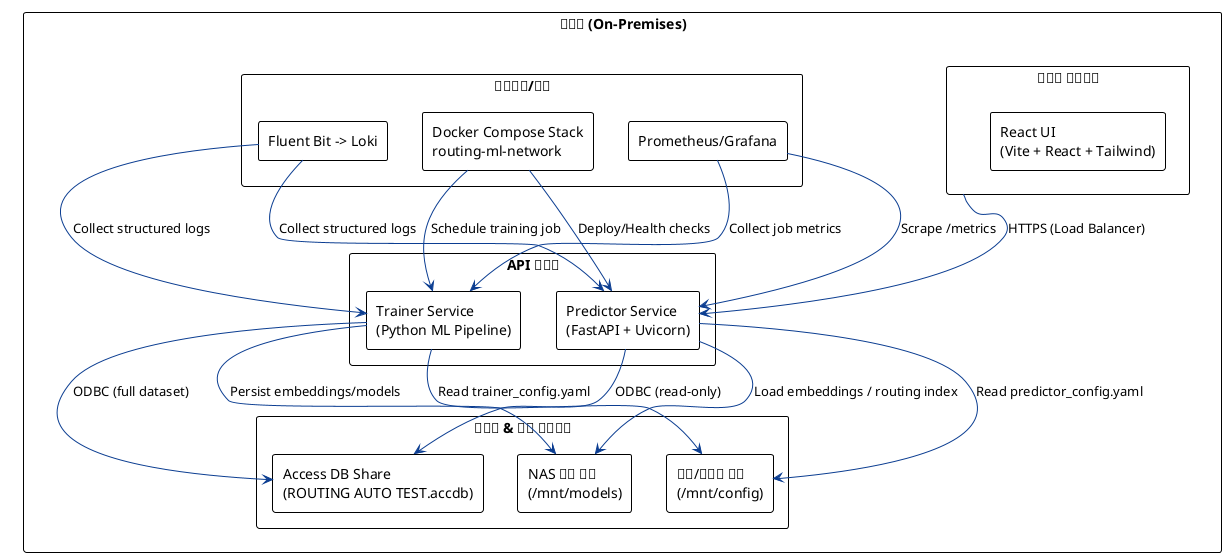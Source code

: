 @startuml
!theme plain

skinparam backgroundColor #FFFFFF
skinparam shadowing false
skinparam ArrowColor #0B3D91
skinparam Rectangle {
  FontName "Noto Sans"
}

rectangle "사내망 (On-Premises)" {
  rectangle "사용자 브라우저" as Browser {
    rectangle "React UI\n(Vite + React + Tailwind)" as ReactUI
  }

  rectangle "API 레이어" as API {
    rectangle "Predictor Service\n(FastAPI + Uvicorn)" as Predictor
    rectangle "Trainer Service\n(Python ML Pipeline)" as Trainer
  }

  rectangle "데이터 & 모델 스토리지" as Storage {
    rectangle "Access DB Share\n(ROUTING AUTO TEST.accdb)" as Access
    rectangle "NAS 모델 볼륨\n(/mnt/models)" as ModelStore
    rectangle "구성/시크릿 볼륨\n(/mnt/config)" as ConfigStore
  }

  rectangle "모니터링/배포" as Ops {
    rectangle "Docker Compose Stack\nrouting-ml-network" as Compose
    rectangle "Prometheus/Grafana" as Monitoring
    rectangle "Fluent Bit -> Loki" as Logging
  }
}

Browser --> Predictor : HTTPS (Load Balancer)
Predictor --> Access : ODBC (read-only)
Predictor --> ModelStore : Load embeddings / routing index
Trainer --> Access : ODBC (full dataset)
Trainer --> ModelStore : Persist embeddings/models
Trainer --> ConfigStore : Read trainer_config.yaml
Predictor --> ConfigStore : Read predictor_config.yaml
Compose --> Predictor : Deploy/Health checks
Compose --> Trainer : Schedule training job
Monitoring --> Predictor : Scrape /metrics
Monitoring --> Trainer : Collect job metrics
Logging --> Predictor : Collect structured logs
Logging --> Trainer : Collect structured logs

@enduml
